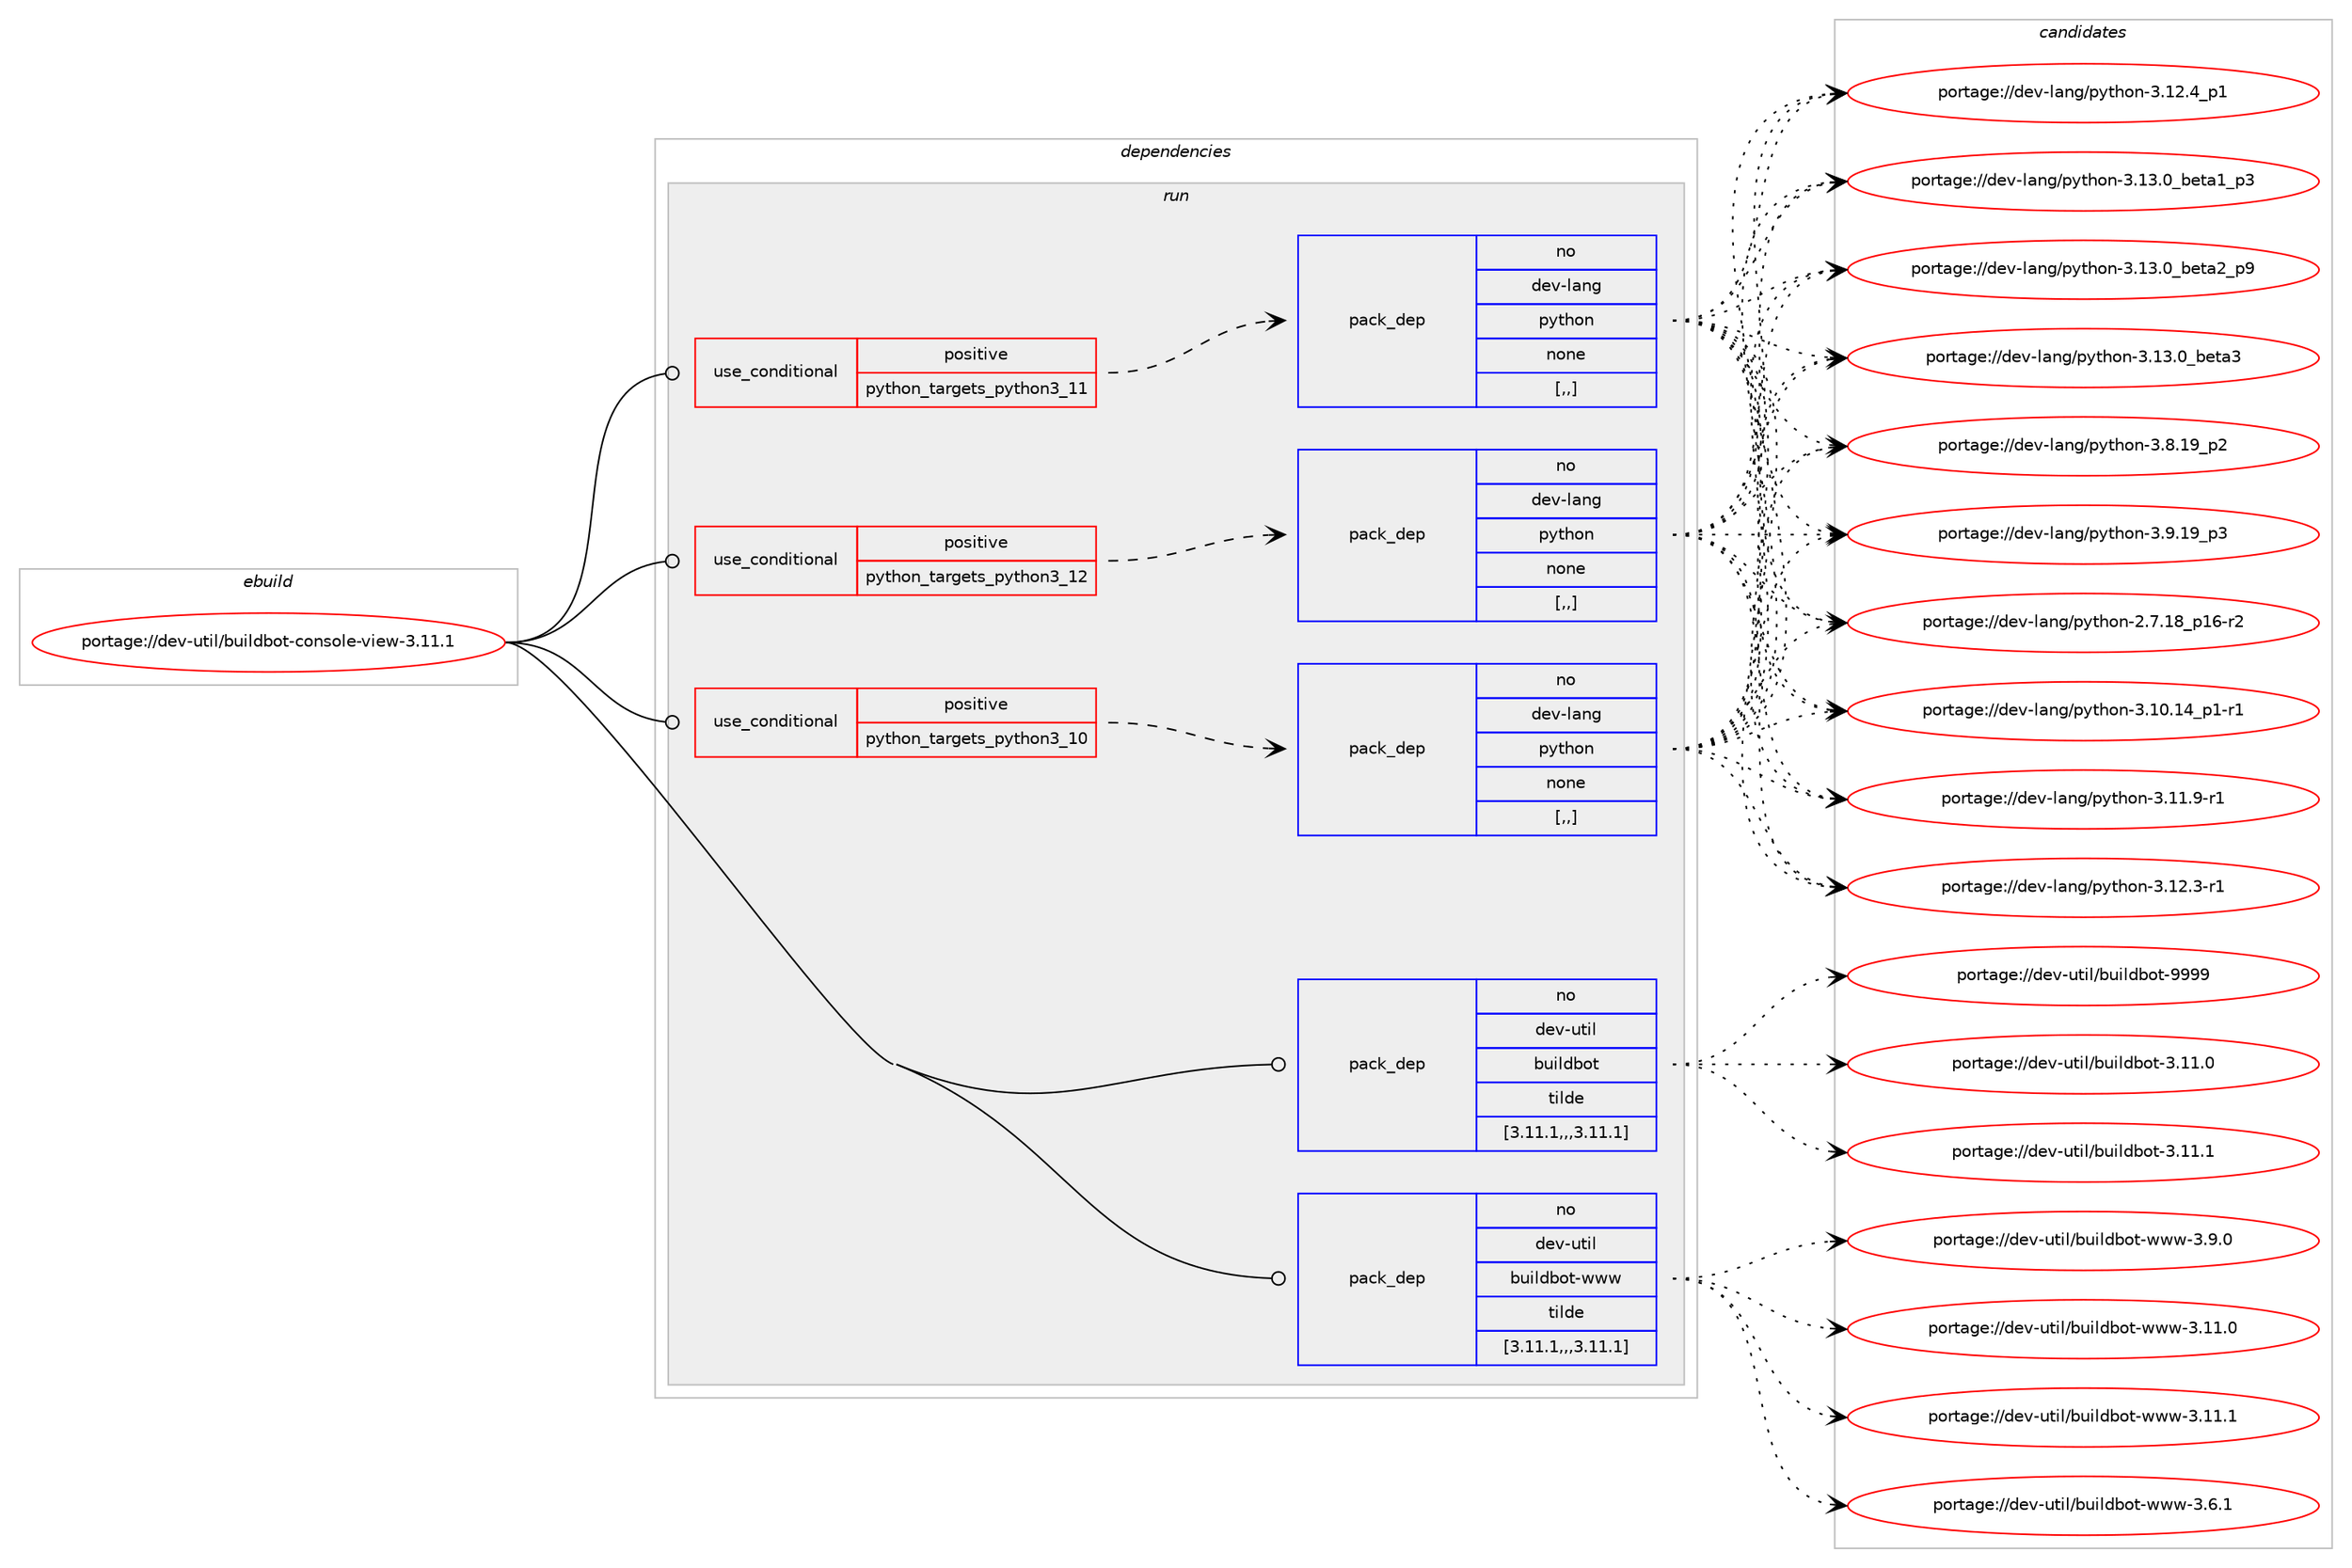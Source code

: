 digraph prolog {

# *************
# Graph options
# *************

newrank=true;
concentrate=true;
compound=true;
graph [rankdir=LR,fontname=Helvetica,fontsize=10,ranksep=1.5];#, ranksep=2.5, nodesep=0.2];
edge  [arrowhead=vee];
node  [fontname=Helvetica,fontsize=10];

# **********
# The ebuild
# **********

subgraph cluster_leftcol {
color=gray;
rank=same;
label=<<i>ebuild</i>>;
id [label="portage://dev-util/buildbot-console-view-3.11.1", color=red, width=4, href="../dev-util/buildbot-console-view-3.11.1.svg"];
}

# ****************
# The dependencies
# ****************

subgraph cluster_midcol {
color=gray;
label=<<i>dependencies</i>>;
subgraph cluster_compile {
fillcolor="#eeeeee";
style=filled;
label=<<i>compile</i>>;
}
subgraph cluster_compileandrun {
fillcolor="#eeeeee";
style=filled;
label=<<i>compile and run</i>>;
}
subgraph cluster_run {
fillcolor="#eeeeee";
style=filled;
label=<<i>run</i>>;
subgraph cond57922 {
dependency206768 [label=<<TABLE BORDER="0" CELLBORDER="1" CELLSPACING="0" CELLPADDING="4"><TR><TD ROWSPAN="3" CELLPADDING="10">use_conditional</TD></TR><TR><TD>positive</TD></TR><TR><TD>python_targets_python3_10</TD></TR></TABLE>>, shape=none, color=red];
subgraph pack147463 {
dependency206769 [label=<<TABLE BORDER="0" CELLBORDER="1" CELLSPACING="0" CELLPADDING="4" WIDTH="220"><TR><TD ROWSPAN="6" CELLPADDING="30">pack_dep</TD></TR><TR><TD WIDTH="110">no</TD></TR><TR><TD>dev-lang</TD></TR><TR><TD>python</TD></TR><TR><TD>none</TD></TR><TR><TD>[,,]</TD></TR></TABLE>>, shape=none, color=blue];
}
dependency206768:e -> dependency206769:w [weight=20,style="dashed",arrowhead="vee"];
}
id:e -> dependency206768:w [weight=20,style="solid",arrowhead="odot"];
subgraph cond57923 {
dependency206770 [label=<<TABLE BORDER="0" CELLBORDER="1" CELLSPACING="0" CELLPADDING="4"><TR><TD ROWSPAN="3" CELLPADDING="10">use_conditional</TD></TR><TR><TD>positive</TD></TR><TR><TD>python_targets_python3_11</TD></TR></TABLE>>, shape=none, color=red];
subgraph pack147464 {
dependency206771 [label=<<TABLE BORDER="0" CELLBORDER="1" CELLSPACING="0" CELLPADDING="4" WIDTH="220"><TR><TD ROWSPAN="6" CELLPADDING="30">pack_dep</TD></TR><TR><TD WIDTH="110">no</TD></TR><TR><TD>dev-lang</TD></TR><TR><TD>python</TD></TR><TR><TD>none</TD></TR><TR><TD>[,,]</TD></TR></TABLE>>, shape=none, color=blue];
}
dependency206770:e -> dependency206771:w [weight=20,style="dashed",arrowhead="vee"];
}
id:e -> dependency206770:w [weight=20,style="solid",arrowhead="odot"];
subgraph cond57924 {
dependency206772 [label=<<TABLE BORDER="0" CELLBORDER="1" CELLSPACING="0" CELLPADDING="4"><TR><TD ROWSPAN="3" CELLPADDING="10">use_conditional</TD></TR><TR><TD>positive</TD></TR><TR><TD>python_targets_python3_12</TD></TR></TABLE>>, shape=none, color=red];
subgraph pack147465 {
dependency206773 [label=<<TABLE BORDER="0" CELLBORDER="1" CELLSPACING="0" CELLPADDING="4" WIDTH="220"><TR><TD ROWSPAN="6" CELLPADDING="30">pack_dep</TD></TR><TR><TD WIDTH="110">no</TD></TR><TR><TD>dev-lang</TD></TR><TR><TD>python</TD></TR><TR><TD>none</TD></TR><TR><TD>[,,]</TD></TR></TABLE>>, shape=none, color=blue];
}
dependency206772:e -> dependency206773:w [weight=20,style="dashed",arrowhead="vee"];
}
id:e -> dependency206772:w [weight=20,style="solid",arrowhead="odot"];
subgraph pack147466 {
dependency206774 [label=<<TABLE BORDER="0" CELLBORDER="1" CELLSPACING="0" CELLPADDING="4" WIDTH="220"><TR><TD ROWSPAN="6" CELLPADDING="30">pack_dep</TD></TR><TR><TD WIDTH="110">no</TD></TR><TR><TD>dev-util</TD></TR><TR><TD>buildbot</TD></TR><TR><TD>tilde</TD></TR><TR><TD>[3.11.1,,,3.11.1]</TD></TR></TABLE>>, shape=none, color=blue];
}
id:e -> dependency206774:w [weight=20,style="solid",arrowhead="odot"];
subgraph pack147467 {
dependency206775 [label=<<TABLE BORDER="0" CELLBORDER="1" CELLSPACING="0" CELLPADDING="4" WIDTH="220"><TR><TD ROWSPAN="6" CELLPADDING="30">pack_dep</TD></TR><TR><TD WIDTH="110">no</TD></TR><TR><TD>dev-util</TD></TR><TR><TD>buildbot-www</TD></TR><TR><TD>tilde</TD></TR><TR><TD>[3.11.1,,,3.11.1]</TD></TR></TABLE>>, shape=none, color=blue];
}
id:e -> dependency206775:w [weight=20,style="solid",arrowhead="odot"];
}
}

# **************
# The candidates
# **************

subgraph cluster_choices {
rank=same;
color=gray;
label=<<i>candidates</i>>;

subgraph choice147463 {
color=black;
nodesep=1;
choice100101118451089711010347112121116104111110455046554649569511249544511450 [label="portage://dev-lang/python-2.7.18_p16-r2", color=red, width=4,href="../dev-lang/python-2.7.18_p16-r2.svg"];
choice100101118451089711010347112121116104111110455146494846495295112494511449 [label="portage://dev-lang/python-3.10.14_p1-r1", color=red, width=4,href="../dev-lang/python-3.10.14_p1-r1.svg"];
choice100101118451089711010347112121116104111110455146494946574511449 [label="portage://dev-lang/python-3.11.9-r1", color=red, width=4,href="../dev-lang/python-3.11.9-r1.svg"];
choice100101118451089711010347112121116104111110455146495046514511449 [label="portage://dev-lang/python-3.12.3-r1", color=red, width=4,href="../dev-lang/python-3.12.3-r1.svg"];
choice100101118451089711010347112121116104111110455146495046529511249 [label="portage://dev-lang/python-3.12.4_p1", color=red, width=4,href="../dev-lang/python-3.12.4_p1.svg"];
choice10010111845108971101034711212111610411111045514649514648959810111697499511251 [label="portage://dev-lang/python-3.13.0_beta1_p3", color=red, width=4,href="../dev-lang/python-3.13.0_beta1_p3.svg"];
choice10010111845108971101034711212111610411111045514649514648959810111697509511257 [label="portage://dev-lang/python-3.13.0_beta2_p9", color=red, width=4,href="../dev-lang/python-3.13.0_beta2_p9.svg"];
choice1001011184510897110103471121211161041111104551464951464895981011169751 [label="portage://dev-lang/python-3.13.0_beta3", color=red, width=4,href="../dev-lang/python-3.13.0_beta3.svg"];
choice100101118451089711010347112121116104111110455146564649579511250 [label="portage://dev-lang/python-3.8.19_p2", color=red, width=4,href="../dev-lang/python-3.8.19_p2.svg"];
choice100101118451089711010347112121116104111110455146574649579511251 [label="portage://dev-lang/python-3.9.19_p3", color=red, width=4,href="../dev-lang/python-3.9.19_p3.svg"];
dependency206769:e -> choice100101118451089711010347112121116104111110455046554649569511249544511450:w [style=dotted,weight="100"];
dependency206769:e -> choice100101118451089711010347112121116104111110455146494846495295112494511449:w [style=dotted,weight="100"];
dependency206769:e -> choice100101118451089711010347112121116104111110455146494946574511449:w [style=dotted,weight="100"];
dependency206769:e -> choice100101118451089711010347112121116104111110455146495046514511449:w [style=dotted,weight="100"];
dependency206769:e -> choice100101118451089711010347112121116104111110455146495046529511249:w [style=dotted,weight="100"];
dependency206769:e -> choice10010111845108971101034711212111610411111045514649514648959810111697499511251:w [style=dotted,weight="100"];
dependency206769:e -> choice10010111845108971101034711212111610411111045514649514648959810111697509511257:w [style=dotted,weight="100"];
dependency206769:e -> choice1001011184510897110103471121211161041111104551464951464895981011169751:w [style=dotted,weight="100"];
dependency206769:e -> choice100101118451089711010347112121116104111110455146564649579511250:w [style=dotted,weight="100"];
dependency206769:e -> choice100101118451089711010347112121116104111110455146574649579511251:w [style=dotted,weight="100"];
}
subgraph choice147464 {
color=black;
nodesep=1;
choice100101118451089711010347112121116104111110455046554649569511249544511450 [label="portage://dev-lang/python-2.7.18_p16-r2", color=red, width=4,href="../dev-lang/python-2.7.18_p16-r2.svg"];
choice100101118451089711010347112121116104111110455146494846495295112494511449 [label="portage://dev-lang/python-3.10.14_p1-r1", color=red, width=4,href="../dev-lang/python-3.10.14_p1-r1.svg"];
choice100101118451089711010347112121116104111110455146494946574511449 [label="portage://dev-lang/python-3.11.9-r1", color=red, width=4,href="../dev-lang/python-3.11.9-r1.svg"];
choice100101118451089711010347112121116104111110455146495046514511449 [label="portage://dev-lang/python-3.12.3-r1", color=red, width=4,href="../dev-lang/python-3.12.3-r1.svg"];
choice100101118451089711010347112121116104111110455146495046529511249 [label="portage://dev-lang/python-3.12.4_p1", color=red, width=4,href="../dev-lang/python-3.12.4_p1.svg"];
choice10010111845108971101034711212111610411111045514649514648959810111697499511251 [label="portage://dev-lang/python-3.13.0_beta1_p3", color=red, width=4,href="../dev-lang/python-3.13.0_beta1_p3.svg"];
choice10010111845108971101034711212111610411111045514649514648959810111697509511257 [label="portage://dev-lang/python-3.13.0_beta2_p9", color=red, width=4,href="../dev-lang/python-3.13.0_beta2_p9.svg"];
choice1001011184510897110103471121211161041111104551464951464895981011169751 [label="portage://dev-lang/python-3.13.0_beta3", color=red, width=4,href="../dev-lang/python-3.13.0_beta3.svg"];
choice100101118451089711010347112121116104111110455146564649579511250 [label="portage://dev-lang/python-3.8.19_p2", color=red, width=4,href="../dev-lang/python-3.8.19_p2.svg"];
choice100101118451089711010347112121116104111110455146574649579511251 [label="portage://dev-lang/python-3.9.19_p3", color=red, width=4,href="../dev-lang/python-3.9.19_p3.svg"];
dependency206771:e -> choice100101118451089711010347112121116104111110455046554649569511249544511450:w [style=dotted,weight="100"];
dependency206771:e -> choice100101118451089711010347112121116104111110455146494846495295112494511449:w [style=dotted,weight="100"];
dependency206771:e -> choice100101118451089711010347112121116104111110455146494946574511449:w [style=dotted,weight="100"];
dependency206771:e -> choice100101118451089711010347112121116104111110455146495046514511449:w [style=dotted,weight="100"];
dependency206771:e -> choice100101118451089711010347112121116104111110455146495046529511249:w [style=dotted,weight="100"];
dependency206771:e -> choice10010111845108971101034711212111610411111045514649514648959810111697499511251:w [style=dotted,weight="100"];
dependency206771:e -> choice10010111845108971101034711212111610411111045514649514648959810111697509511257:w [style=dotted,weight="100"];
dependency206771:e -> choice1001011184510897110103471121211161041111104551464951464895981011169751:w [style=dotted,weight="100"];
dependency206771:e -> choice100101118451089711010347112121116104111110455146564649579511250:w [style=dotted,weight="100"];
dependency206771:e -> choice100101118451089711010347112121116104111110455146574649579511251:w [style=dotted,weight="100"];
}
subgraph choice147465 {
color=black;
nodesep=1;
choice100101118451089711010347112121116104111110455046554649569511249544511450 [label="portage://dev-lang/python-2.7.18_p16-r2", color=red, width=4,href="../dev-lang/python-2.7.18_p16-r2.svg"];
choice100101118451089711010347112121116104111110455146494846495295112494511449 [label="portage://dev-lang/python-3.10.14_p1-r1", color=red, width=4,href="../dev-lang/python-3.10.14_p1-r1.svg"];
choice100101118451089711010347112121116104111110455146494946574511449 [label="portage://dev-lang/python-3.11.9-r1", color=red, width=4,href="../dev-lang/python-3.11.9-r1.svg"];
choice100101118451089711010347112121116104111110455146495046514511449 [label="portage://dev-lang/python-3.12.3-r1", color=red, width=4,href="../dev-lang/python-3.12.3-r1.svg"];
choice100101118451089711010347112121116104111110455146495046529511249 [label="portage://dev-lang/python-3.12.4_p1", color=red, width=4,href="../dev-lang/python-3.12.4_p1.svg"];
choice10010111845108971101034711212111610411111045514649514648959810111697499511251 [label="portage://dev-lang/python-3.13.0_beta1_p3", color=red, width=4,href="../dev-lang/python-3.13.0_beta1_p3.svg"];
choice10010111845108971101034711212111610411111045514649514648959810111697509511257 [label="portage://dev-lang/python-3.13.0_beta2_p9", color=red, width=4,href="../dev-lang/python-3.13.0_beta2_p9.svg"];
choice1001011184510897110103471121211161041111104551464951464895981011169751 [label="portage://dev-lang/python-3.13.0_beta3", color=red, width=4,href="../dev-lang/python-3.13.0_beta3.svg"];
choice100101118451089711010347112121116104111110455146564649579511250 [label="portage://dev-lang/python-3.8.19_p2", color=red, width=4,href="../dev-lang/python-3.8.19_p2.svg"];
choice100101118451089711010347112121116104111110455146574649579511251 [label="portage://dev-lang/python-3.9.19_p3", color=red, width=4,href="../dev-lang/python-3.9.19_p3.svg"];
dependency206773:e -> choice100101118451089711010347112121116104111110455046554649569511249544511450:w [style=dotted,weight="100"];
dependency206773:e -> choice100101118451089711010347112121116104111110455146494846495295112494511449:w [style=dotted,weight="100"];
dependency206773:e -> choice100101118451089711010347112121116104111110455146494946574511449:w [style=dotted,weight="100"];
dependency206773:e -> choice100101118451089711010347112121116104111110455146495046514511449:w [style=dotted,weight="100"];
dependency206773:e -> choice100101118451089711010347112121116104111110455146495046529511249:w [style=dotted,weight="100"];
dependency206773:e -> choice10010111845108971101034711212111610411111045514649514648959810111697499511251:w [style=dotted,weight="100"];
dependency206773:e -> choice10010111845108971101034711212111610411111045514649514648959810111697509511257:w [style=dotted,weight="100"];
dependency206773:e -> choice1001011184510897110103471121211161041111104551464951464895981011169751:w [style=dotted,weight="100"];
dependency206773:e -> choice100101118451089711010347112121116104111110455146564649579511250:w [style=dotted,weight="100"];
dependency206773:e -> choice100101118451089711010347112121116104111110455146574649579511251:w [style=dotted,weight="100"];
}
subgraph choice147466 {
color=black;
nodesep=1;
choice1001011184511711610510847981171051081009811111645514649494648 [label="portage://dev-util/buildbot-3.11.0", color=red, width=4,href="../dev-util/buildbot-3.11.0.svg"];
choice1001011184511711610510847981171051081009811111645514649494649 [label="portage://dev-util/buildbot-3.11.1", color=red, width=4,href="../dev-util/buildbot-3.11.1.svg"];
choice100101118451171161051084798117105108100981111164557575757 [label="portage://dev-util/buildbot-9999", color=red, width=4,href="../dev-util/buildbot-9999.svg"];
dependency206774:e -> choice1001011184511711610510847981171051081009811111645514649494648:w [style=dotted,weight="100"];
dependency206774:e -> choice1001011184511711610510847981171051081009811111645514649494649:w [style=dotted,weight="100"];
dependency206774:e -> choice100101118451171161051084798117105108100981111164557575757:w [style=dotted,weight="100"];
}
subgraph choice147467 {
color=black;
nodesep=1;
choice100101118451171161051084798117105108100981111164511911911945514649494648 [label="portage://dev-util/buildbot-www-3.11.0", color=red, width=4,href="../dev-util/buildbot-www-3.11.0.svg"];
choice100101118451171161051084798117105108100981111164511911911945514649494649 [label="portage://dev-util/buildbot-www-3.11.1", color=red, width=4,href="../dev-util/buildbot-www-3.11.1.svg"];
choice1001011184511711610510847981171051081009811111645119119119455146544649 [label="portage://dev-util/buildbot-www-3.6.1", color=red, width=4,href="../dev-util/buildbot-www-3.6.1.svg"];
choice1001011184511711610510847981171051081009811111645119119119455146574648 [label="portage://dev-util/buildbot-www-3.9.0", color=red, width=4,href="../dev-util/buildbot-www-3.9.0.svg"];
dependency206775:e -> choice100101118451171161051084798117105108100981111164511911911945514649494648:w [style=dotted,weight="100"];
dependency206775:e -> choice100101118451171161051084798117105108100981111164511911911945514649494649:w [style=dotted,weight="100"];
dependency206775:e -> choice1001011184511711610510847981171051081009811111645119119119455146544649:w [style=dotted,weight="100"];
dependency206775:e -> choice1001011184511711610510847981171051081009811111645119119119455146574648:w [style=dotted,weight="100"];
}
}

}

